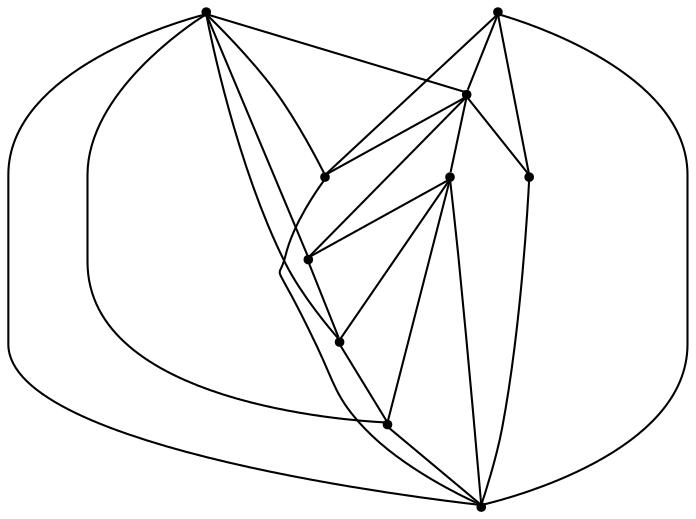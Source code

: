 graph {
  node [shape=point,comment="{\"directed\":false,\"doi\":\"10.1007/978-3-030-04414-5_23\",\"figure\":\"7 (2)\"}"]

  v0 [pos="1273.858123717292,1547.2726633352486"]
  v1 [pos="1117.0623120651435,1588.8079815496892"]
  v2 [pos="1117.0623120651435,1818.8417319256948"]
  v3 [pos="1173.846387538865,1652.1380899941"]
  v4 [pos="1135.8112298465348,1609.7192851320099"]
  v5 [pos="1153.5264543098292,1629.4763459024593"]
  v6 [pos="1117.0623120651435,1668.8196710466698"]
  v7 [pos="1085.7021259611888,1659.6142158136959"]
  v8 [pos="960.270665454354,1547.2726633352486"]
  v9 [pos="1060.282401632781,1652.1505531712226"]

  v0 -- v1 [id="-1",pos="1273.858123717292,1547.2726633352486 1117.0623120651435,1588.8079815496892 1117.0623120651435,1588.8079815496892 1117.0623120651435,1588.8079815496892"]
  v8 -- v0 [id="-2",pos="960.270665454354,1547.2726633352486 1273.858123717292,1547.2726633352486 1273.858123717292,1547.2726633352486 1273.858123717292,1547.2726633352486"]
  v8 -- v1 [id="-3",pos="960.270665454354,1547.2726633352486 1117.0623120651435,1588.8079815496892 1117.0623120651435,1588.8079815496892 1117.0623120651435,1588.8079815496892"]
  v9 -- v2 [id="-6",pos="1060.282401632781,1652.1505531712226 1117.0623120651435,1818.8417319256948 1117.0623120651435,1818.8417319256948 1117.0623120651435,1818.8417319256948"]
  v9 -- v1 [id="-7",pos="1060.282401632781,1652.1505531712226 1117.0623120651435,1588.8079815496892 1117.0623120651435,1588.8079815496892 1117.0623120651435,1588.8079815496892"]
  v9 -- v7 [id="-8",pos="1060.282401632781,1652.1505531712226 1085.7021259611888,1659.6142158136959 1085.7021259611888,1659.6142158136959 1085.7021259611888,1659.6142158136959"]
  v9 -- v8 [id="-9",pos="1060.282401632781,1652.1505531712226 960.270665454354,1547.2726633352486 960.270665454354,1547.2726633352486 960.270665454354,1547.2726633352486"]
  v7 -- v1 [id="-10",pos="1085.7021259611888,1659.6142158136959 1117.0623120651435,1588.8079815496892 1117.0623120651435,1588.8079815496892 1117.0623120651435,1588.8079815496892"]
  v2 -- v3 [id="-11",pos="1117.0623120651435,1818.8417319256948 1173.846387538865,1652.1380899941 1173.846387538865,1652.1380899941 1173.846387538865,1652.1380899941"]
  v2 -- v6 [id="-12",pos="1117.0623120651435,1818.8417319256948 1117.0623120651435,1668.8196710466698 1117.0623120651435,1668.8196710466698 1117.0623120651435,1668.8196710466698"]
  v2 -- v8 [id="-13",pos="1117.0623120651435,1818.8417319256948 960.270665454354,1547.2726633352486 960.270665454354,1547.2726633352486 960.270665454354,1547.2726633352486"]
  v2 -- v7 [id="-16",pos="1117.0623120651435,1818.8417319256948 1085.7021259611888,1659.6142158136959 1085.7021259611888,1659.6142158136959 1085.7021259611888,1659.6142158136959"]
  v6 -- v3 [id="-19",pos="1117.0623120651435,1668.8196710466698 1173.846387538865,1652.1380899941 1173.846387538865,1652.1380899941 1173.846387538865,1652.1380899941"]
  v6 -- v1 [id="-20",pos="1117.0623120651435,1668.8196710466698 1117.0623120651435,1588.8079815496892 1117.0623120651435,1588.8079815496892 1117.0623120651435,1588.8079815496892"]
  v6 -- v5 [id="-24",pos="1117.0623120651435,1668.8196710466698 1153.5264543098292,1629.4763459024593 1153.5264543098292,1629.4763459024593 1153.5264543098292,1629.4763459024593"]
  v6 -- v4 [id="-25",pos="1117.0623120651435,1668.8196710466698 1135.8112298465348,1609.7192851320099 1135.8112298465348,1609.7192851320099 1135.8112298465348,1609.7192851320099"]
  v4 -- v1 [id="-27",pos="1135.8112298465348,1609.7192851320099 1117.0623120651435,1588.8079815496892 1117.0623120651435,1588.8079815496892 1117.0623120651435,1588.8079815496892"]
  v4 -- v0 [id="-28",pos="1135.8112298465348,1609.7192851320099 1273.858123717292,1547.2726633352486 1273.858123717292,1547.2726633352486 1273.858123717292,1547.2726633352486"]
  v0 -- v2 [id="-29",pos="1273.858123717292,1547.2726633352486 1117.0623120651435,1818.8417319256948 1117.0623120651435,1818.8417319256948 1117.0623120651435,1818.8417319256948"]
  v5 -- v0 [id="-30",pos="1153.5264543098292,1629.4763459024593 1273.858123717292,1547.2726633352486 1273.858123717292,1547.2726633352486 1273.858123717292,1547.2726633352486"]
  v3 -- v0 [id="-32",pos="1173.846387538865,1652.1380899941 1273.858123717292,1547.2726633352486 1273.858123717292,1547.2726633352486 1273.858123717292,1547.2726633352486"]
  v3 -- v5 [id="-33",pos="1173.846387538865,1652.1380899941 1153.5264543098292,1629.4763459024593 1153.5264543098292,1629.4763459024593 1153.5264543098292,1629.4763459024593"]
  v5 -- v4 [id="-34",pos="1153.5264543098292,1629.4763459024593 1135.8112298465348,1609.7192851320099 1135.8112298465348,1609.7192851320099 1135.8112298465348,1609.7192851320099"]
}